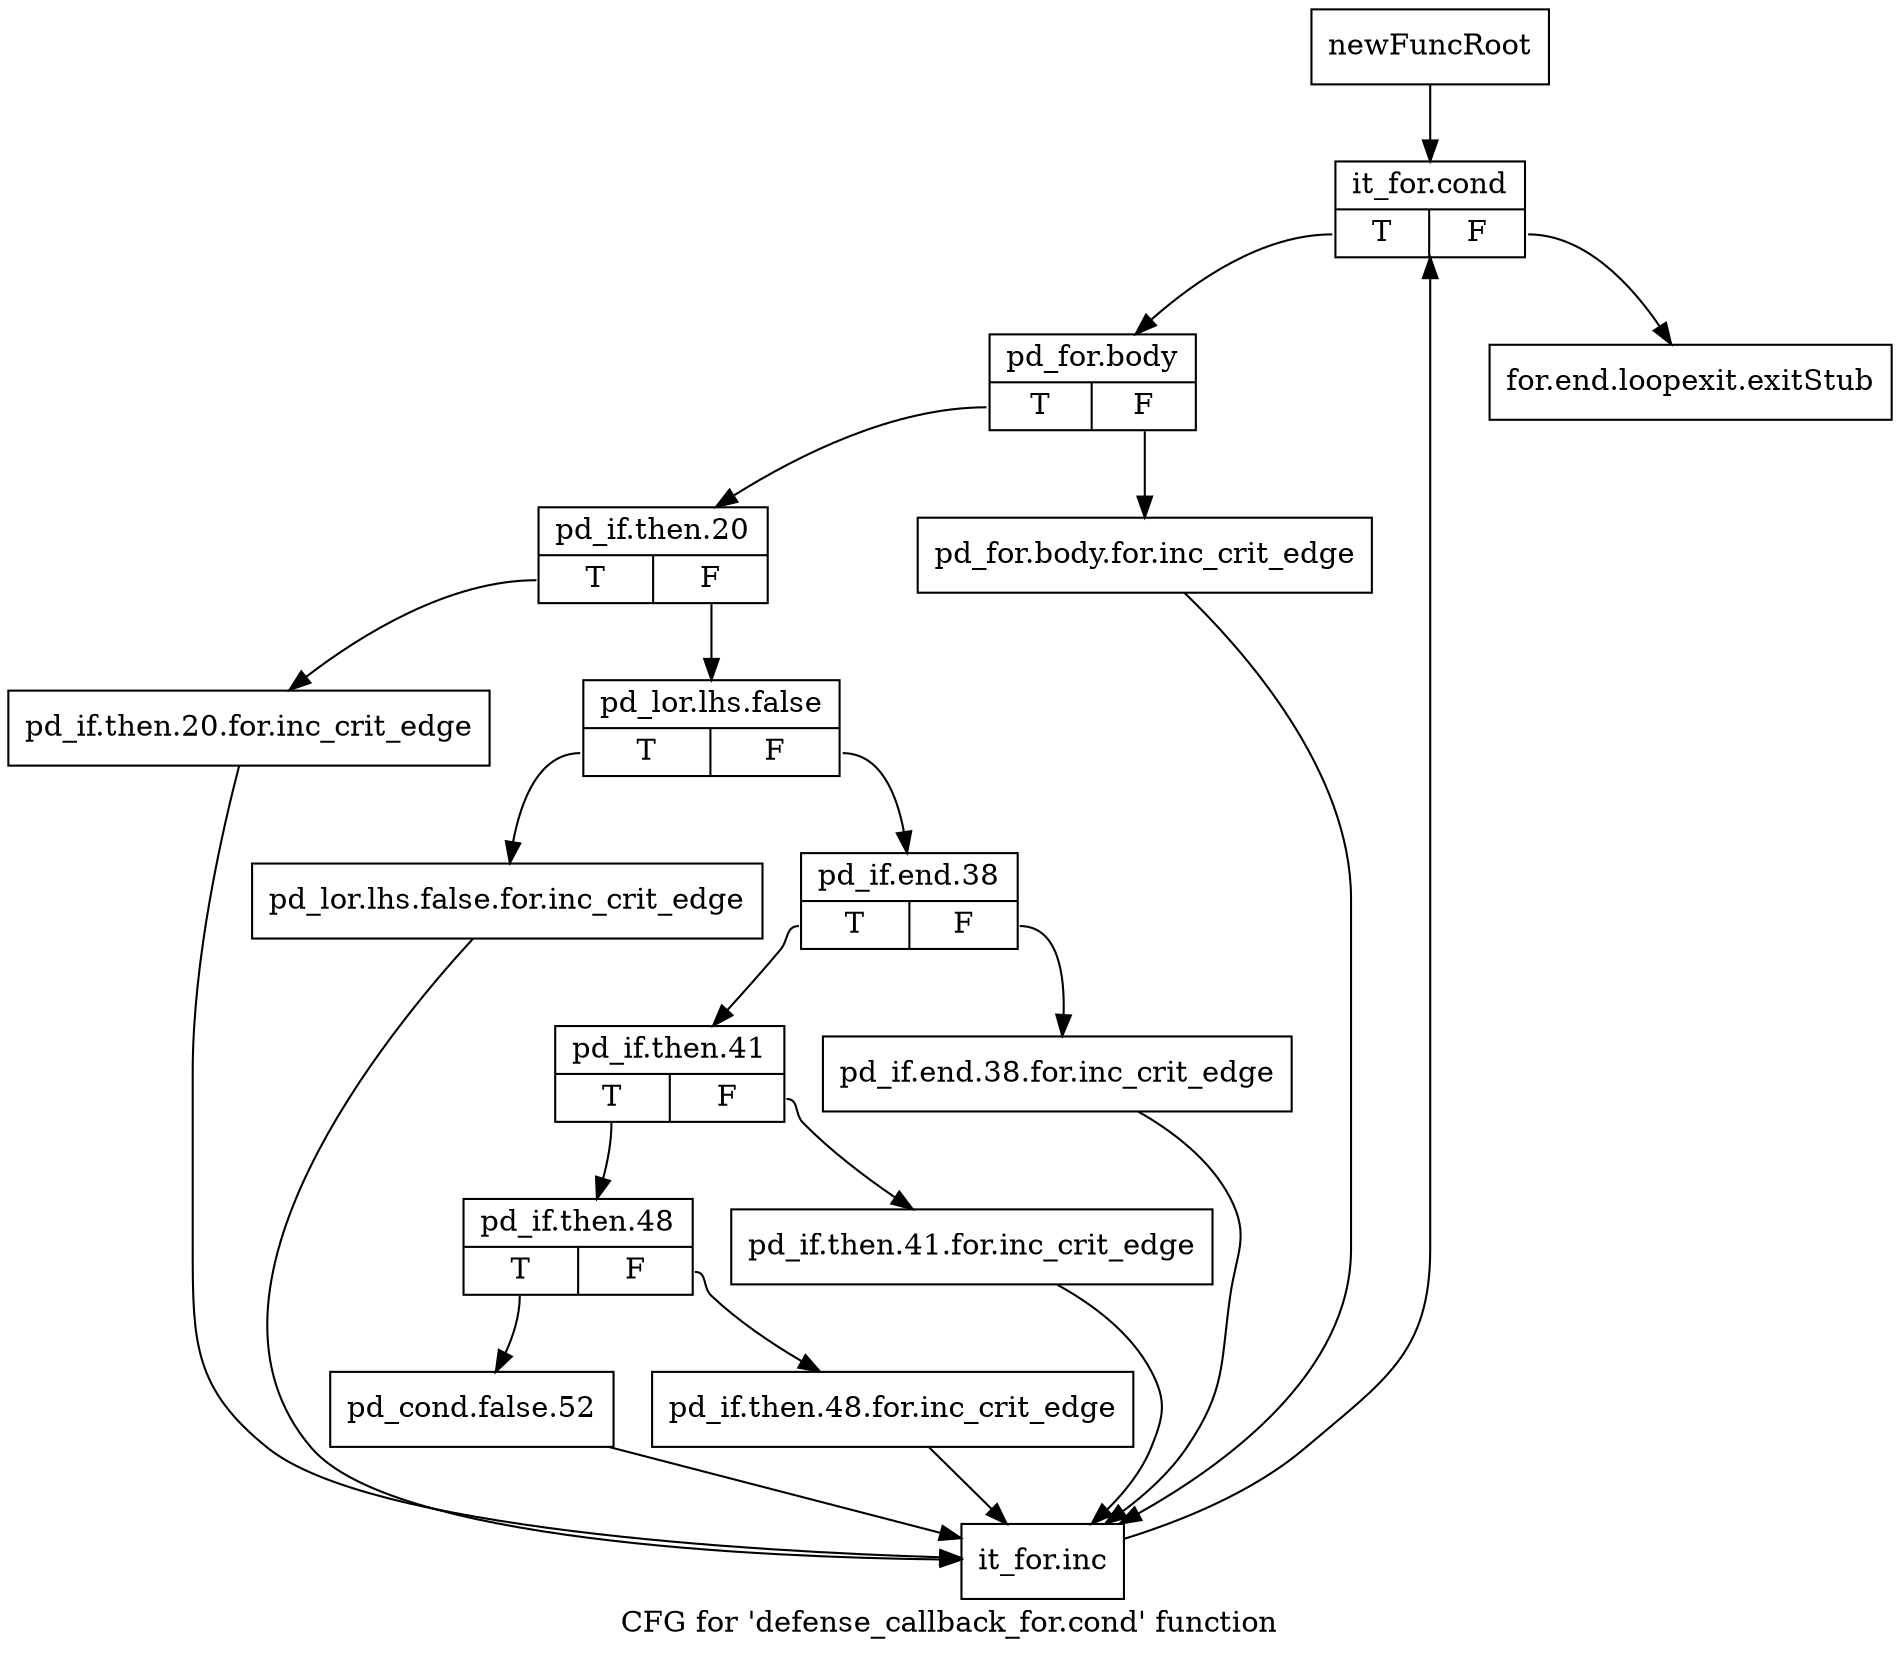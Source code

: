 digraph "CFG for 'defense_callback_for.cond' function" {
	label="CFG for 'defense_callback_for.cond' function";

	Node0x46fa1d0 [shape=record,label="{newFuncRoot}"];
	Node0x46fa1d0 -> Node0x46fa270;
	Node0x46fa220 [shape=record,label="{for.end.loopexit.exitStub}"];
	Node0x46fa270 [shape=record,label="{it_for.cond|{<s0>T|<s1>F}}"];
	Node0x46fa270:s0 -> Node0x46fa2c0;
	Node0x46fa270:s1 -> Node0x46fa220;
	Node0x46fa2c0 [shape=record,label="{pd_for.body|{<s0>T|<s1>F}}"];
	Node0x46fa2c0:s0 -> Node0x46fa360;
	Node0x46fa2c0:s1 -> Node0x46fa310;
	Node0x46fa310 [shape=record,label="{pd_for.body.for.inc_crit_edge}"];
	Node0x46fa310 -> Node0x46fa6d0;
	Node0x46fa360 [shape=record,label="{pd_if.then.20|{<s0>T|<s1>F}}"];
	Node0x46fa360:s0 -> Node0x46fa680;
	Node0x46fa360:s1 -> Node0x46fa3b0;
	Node0x46fa3b0 [shape=record,label="{pd_lor.lhs.false|{<s0>T|<s1>F}}"];
	Node0x46fa3b0:s0 -> Node0x46fa630;
	Node0x46fa3b0:s1 -> Node0x46fa400;
	Node0x46fa400 [shape=record,label="{pd_if.end.38|{<s0>T|<s1>F}}"];
	Node0x46fa400:s0 -> Node0x46fa4a0;
	Node0x46fa400:s1 -> Node0x46fa450;
	Node0x46fa450 [shape=record,label="{pd_if.end.38.for.inc_crit_edge}"];
	Node0x46fa450 -> Node0x46fa6d0;
	Node0x46fa4a0 [shape=record,label="{pd_if.then.41|{<s0>T|<s1>F}}"];
	Node0x46fa4a0:s0 -> Node0x46fa540;
	Node0x46fa4a0:s1 -> Node0x46fa4f0;
	Node0x46fa4f0 [shape=record,label="{pd_if.then.41.for.inc_crit_edge}"];
	Node0x46fa4f0 -> Node0x46fa6d0;
	Node0x46fa540 [shape=record,label="{pd_if.then.48|{<s0>T|<s1>F}}"];
	Node0x46fa540:s0 -> Node0x46fa5e0;
	Node0x46fa540:s1 -> Node0x46fa590;
	Node0x46fa590 [shape=record,label="{pd_if.then.48.for.inc_crit_edge}"];
	Node0x46fa590 -> Node0x46fa6d0;
	Node0x46fa5e0 [shape=record,label="{pd_cond.false.52}"];
	Node0x46fa5e0 -> Node0x46fa6d0;
	Node0x46fa630 [shape=record,label="{pd_lor.lhs.false.for.inc_crit_edge}"];
	Node0x46fa630 -> Node0x46fa6d0;
	Node0x46fa680 [shape=record,label="{pd_if.then.20.for.inc_crit_edge}"];
	Node0x46fa680 -> Node0x46fa6d0;
	Node0x46fa6d0 [shape=record,label="{it_for.inc}"];
	Node0x46fa6d0 -> Node0x46fa270;
}
